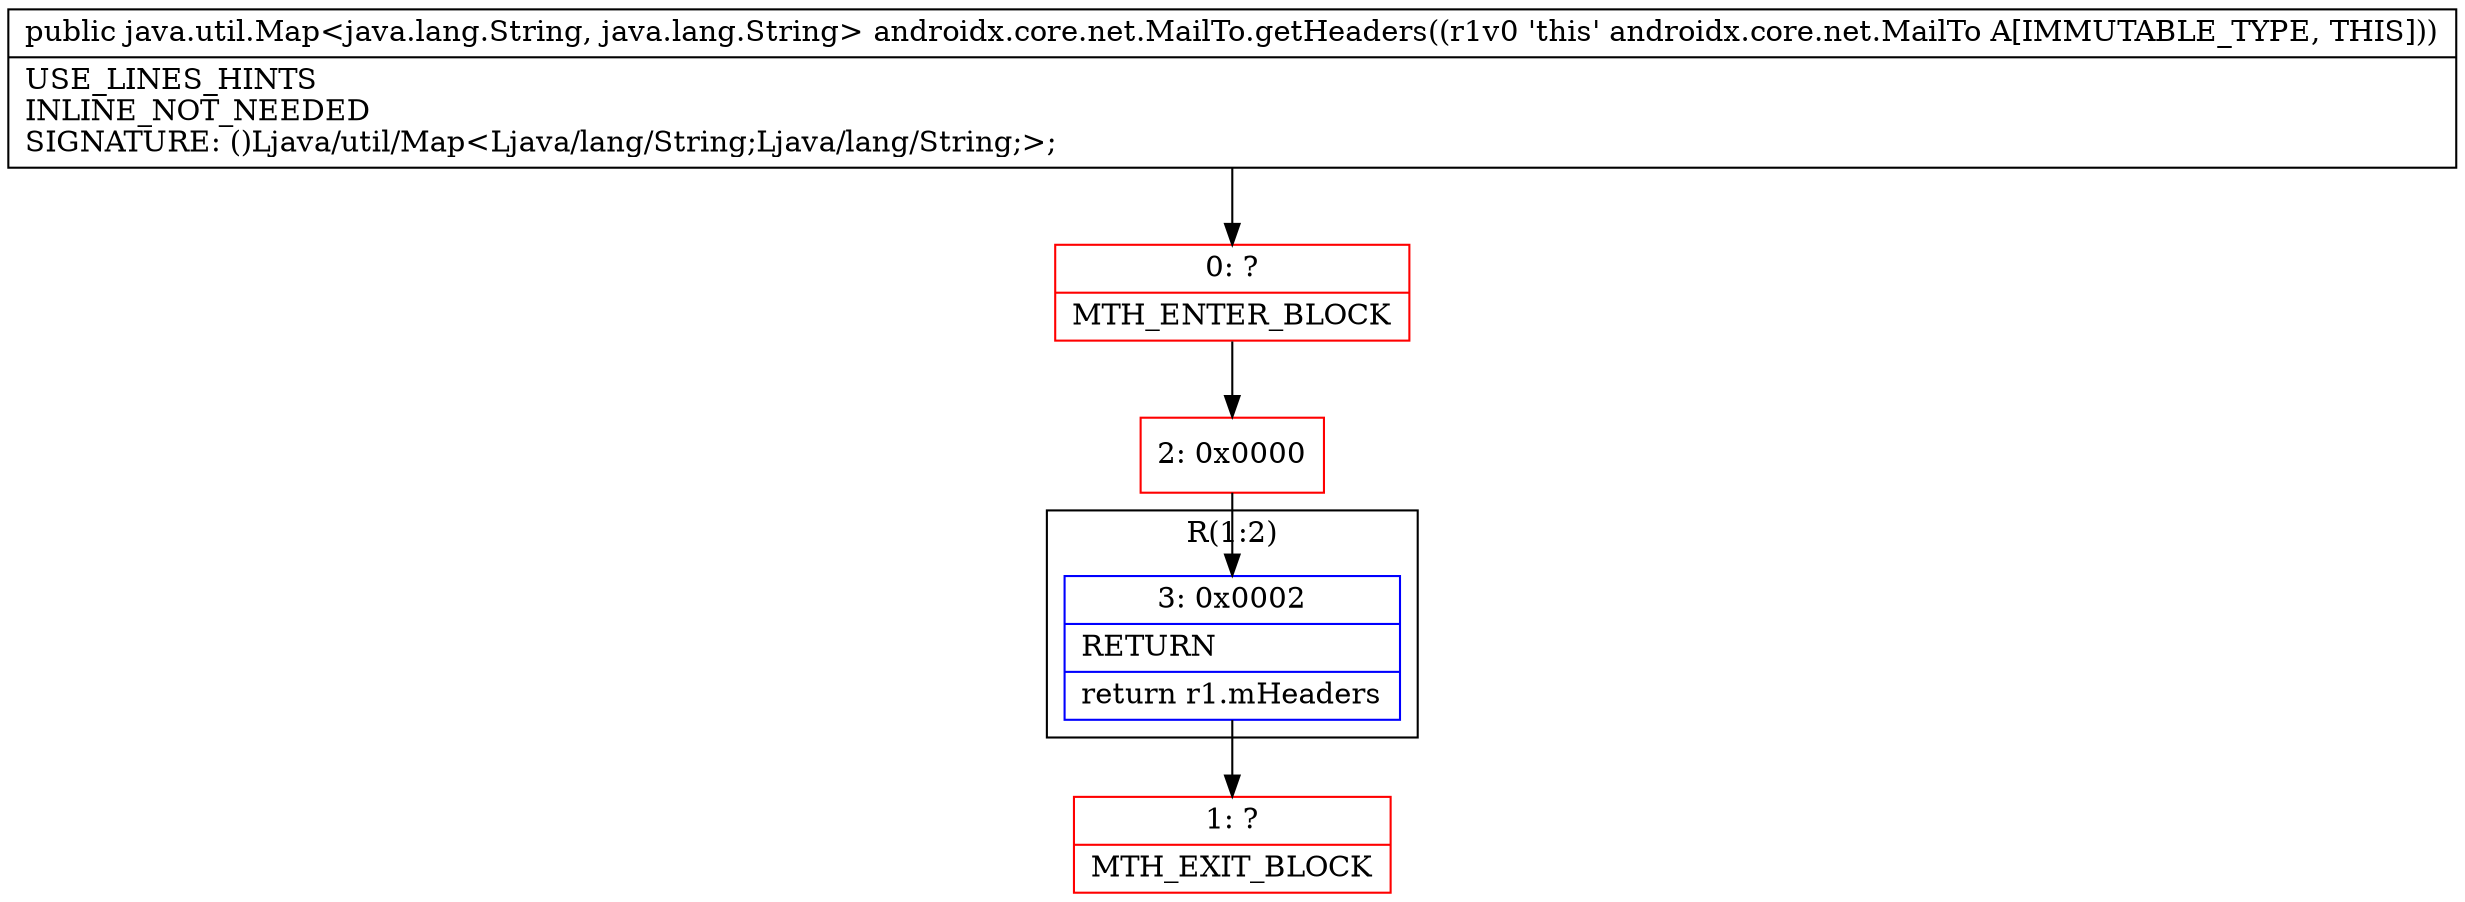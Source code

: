 digraph "CFG forandroidx.core.net.MailTo.getHeaders()Ljava\/util\/Map;" {
subgraph cluster_Region_1987659654 {
label = "R(1:2)";
node [shape=record,color=blue];
Node_3 [shape=record,label="{3\:\ 0x0002|RETURN\l|return r1.mHeaders\l}"];
}
Node_0 [shape=record,color=red,label="{0\:\ ?|MTH_ENTER_BLOCK\l}"];
Node_2 [shape=record,color=red,label="{2\:\ 0x0000}"];
Node_1 [shape=record,color=red,label="{1\:\ ?|MTH_EXIT_BLOCK\l}"];
MethodNode[shape=record,label="{public java.util.Map\<java.lang.String, java.lang.String\> androidx.core.net.MailTo.getHeaders((r1v0 'this' androidx.core.net.MailTo A[IMMUTABLE_TYPE, THIS]))  | USE_LINES_HINTS\lINLINE_NOT_NEEDED\lSIGNATURE: ()Ljava\/util\/Map\<Ljava\/lang\/String;Ljava\/lang\/String;\>;\l}"];
MethodNode -> Node_0;Node_3 -> Node_1;
Node_0 -> Node_2;
Node_2 -> Node_3;
}


